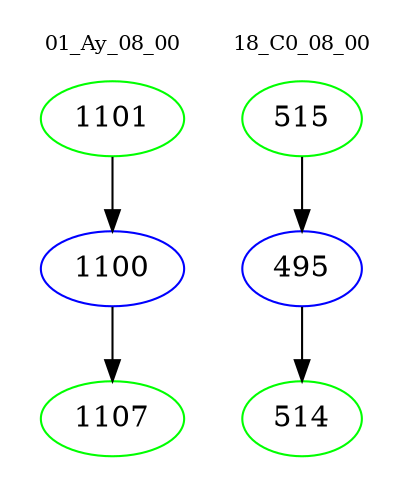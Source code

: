 digraph{
subgraph cluster_0 {
color = white
label = "01_Ay_08_00";
fontsize=10;
T0_1101 [label="1101", color="green"]
T0_1101 -> T0_1100 [color="black"]
T0_1100 [label="1100", color="blue"]
T0_1100 -> T0_1107 [color="black"]
T0_1107 [label="1107", color="green"]
}
subgraph cluster_1 {
color = white
label = "18_C0_08_00";
fontsize=10;
T1_515 [label="515", color="green"]
T1_515 -> T1_495 [color="black"]
T1_495 [label="495", color="blue"]
T1_495 -> T1_514 [color="black"]
T1_514 [label="514", color="green"]
}
}
